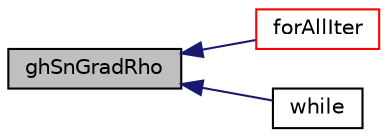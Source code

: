 digraph "ghSnGradRho"
{
  bgcolor="transparent";
  edge [fontname="Helvetica",fontsize="10",labelfontname="Helvetica",labelfontsize="10"];
  node [fontname="Helvetica",fontsize="10",shape=record];
  rankdir="LR";
  Node99 [label="ghSnGradRho",height=0.2,width=0.4,color="black", fillcolor="grey75", style="filled", fontcolor="black"];
  Node99 -> Node100 [dir="back",color="midnightblue",fontsize="10",style="solid",fontname="Helvetica"];
  Node100 [label="forAllIter",height=0.2,width=0.4,color="red",URL="$a39329.html#aaaca96f2de03e39be860dca1ff20ef39"];
  Node99 -> Node102 [dir="back",color="midnightblue",fontsize="10",style="solid",fontname="Helvetica"];
  Node102 [label="while",height=0.2,width=0.4,color="black",URL="$a39329.html#ab13470e79e249d04c443bf59be9ff31d"];
}
